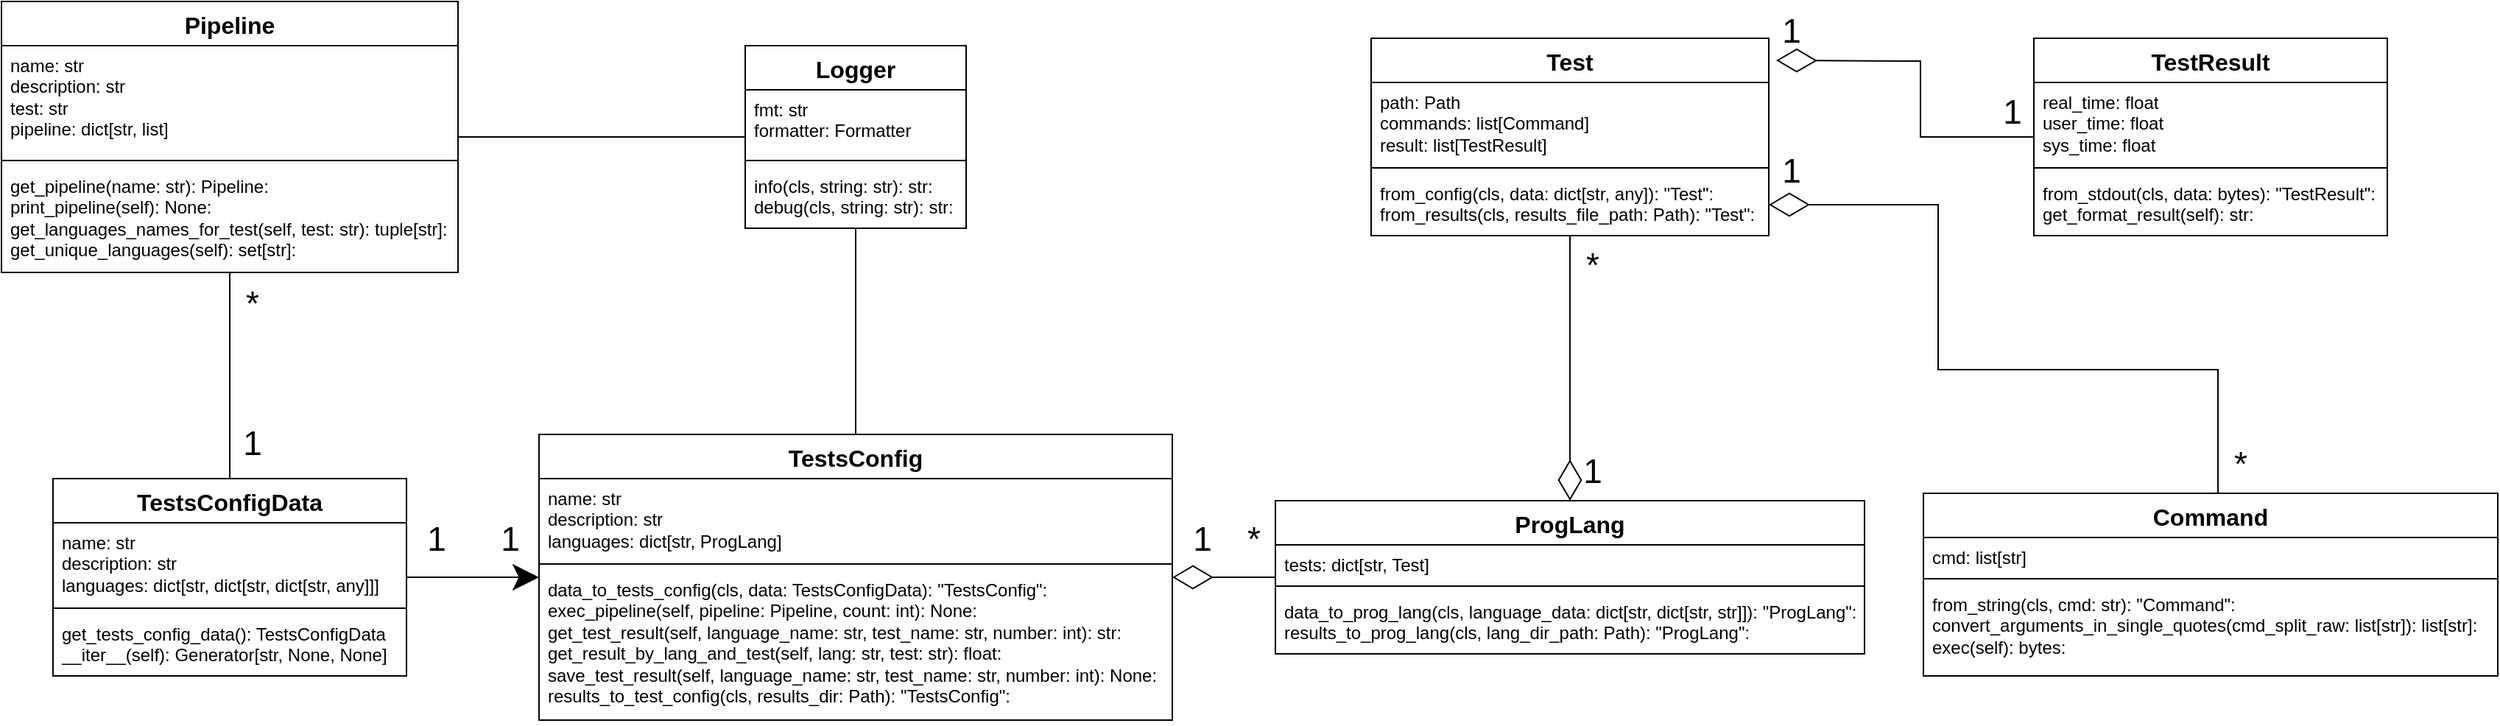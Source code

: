<mxfile version="23.1.5" type="device">
  <diagram name="Page-1" id="I_zeA8WCITlmHrCYIixl">
    <mxGraphModel dx="801" dy="1733" grid="1" gridSize="10" guides="1" tooltips="1" connect="1" arrows="1" fold="1" page="1" pageScale="1" pageWidth="850" pageHeight="1100" math="0" shadow="0">
      <root>
        <mxCell id="0" />
        <mxCell id="1" parent="0" />
        <mxCell id="E22VmSw6i1MOJUFitycW-34" style="edgeStyle=orthogonalEdgeStyle;rounded=0;orthogonalLoop=1;jettySize=auto;html=1;endArrow=none;endFill=0;" edge="1" parent="1" source="7ef3U6_-EXXHt0iTFCgg-10" target="E22VmSw6i1MOJUFitycW-1">
          <mxGeometry relative="1" as="geometry" />
        </mxCell>
        <mxCell id="7ef3U6_-EXXHt0iTFCgg-10" value="&lt;font style=&quot;font-size: 16px;&quot;&gt;TestsConfigData&lt;/font&gt;" style="swimlane;fontStyle=1;align=center;verticalAlign=top;childLayout=stackLayout;horizontal=1;startSize=30;horizontalStack=0;resizeParent=1;resizeParentMax=0;resizeLast=0;collapsible=1;marginBottom=0;whiteSpace=wrap;html=1;" parent="1" vertex="1">
          <mxGeometry x="90" y="84" width="240" height="134" as="geometry" />
        </mxCell>
        <mxCell id="7ef3U6_-EXXHt0iTFCgg-11" value="name: str&lt;div&gt;description: str&lt;br&gt;&lt;/div&gt;&lt;div&gt;languages: dict[str, dict[str, dict[str, any]]]&lt;br&gt;&lt;/div&gt;" style="text;strokeColor=none;fillColor=none;align=left;verticalAlign=top;spacingLeft=4;spacingRight=4;overflow=hidden;rotatable=0;points=[[0,0.5],[1,0.5]];portConstraint=eastwest;whiteSpace=wrap;html=1;" parent="7ef3U6_-EXXHt0iTFCgg-10" vertex="1">
          <mxGeometry y="30" width="240" height="54" as="geometry" />
        </mxCell>
        <mxCell id="7ef3U6_-EXXHt0iTFCgg-12" value="" style="line;strokeWidth=1;fillColor=none;align=left;verticalAlign=middle;spacingTop=-1;spacingLeft=3;spacingRight=3;rotatable=0;labelPosition=right;points=[];portConstraint=eastwest;strokeColor=inherit;" parent="7ef3U6_-EXXHt0iTFCgg-10" vertex="1">
          <mxGeometry y="84" width="240" height="8" as="geometry" />
        </mxCell>
        <mxCell id="7ef3U6_-EXXHt0iTFCgg-13" value="get_tests_config_data(): TestsConfigData&lt;br&gt;__iter__(self): Generator[str, None, None]" style="text;strokeColor=none;fillColor=none;align=left;verticalAlign=top;spacingLeft=4;spacingRight=4;overflow=hidden;rotatable=0;points=[[0,0.5],[1,0.5]];portConstraint=eastwest;whiteSpace=wrap;html=1;" parent="7ef3U6_-EXXHt0iTFCgg-10" vertex="1">
          <mxGeometry y="92" width="240" height="42" as="geometry" />
        </mxCell>
        <mxCell id="E22VmSw6i1MOJUFitycW-1" value="&lt;font style=&quot;font-size: 16px;&quot;&gt;Pipeline&lt;/font&gt;" style="swimlane;fontStyle=1;align=center;verticalAlign=top;childLayout=stackLayout;horizontal=1;startSize=30;horizontalStack=0;resizeParent=1;resizeParentMax=0;resizeLast=0;collapsible=1;marginBottom=0;whiteSpace=wrap;html=1;" vertex="1" parent="1">
          <mxGeometry x="55" y="-240" width="310" height="184" as="geometry" />
        </mxCell>
        <mxCell id="E22VmSw6i1MOJUFitycW-2" value="&lt;div&gt;name: str&lt;/div&gt;&lt;div&gt;description: str&lt;/div&gt;&lt;div&gt;test: str&lt;/div&gt;&lt;div&gt;pipeline: dict[str, list]&lt;/div&gt;" style="text;strokeColor=none;fillColor=none;align=left;verticalAlign=top;spacingLeft=4;spacingRight=4;overflow=hidden;rotatable=0;points=[[0,0.5],[1,0.5]];portConstraint=eastwest;whiteSpace=wrap;html=1;" vertex="1" parent="E22VmSw6i1MOJUFitycW-1">
          <mxGeometry y="30" width="310" height="74" as="geometry" />
        </mxCell>
        <mxCell id="E22VmSw6i1MOJUFitycW-3" value="" style="line;strokeWidth=1;fillColor=none;align=left;verticalAlign=middle;spacingTop=-1;spacingLeft=3;spacingRight=3;rotatable=0;labelPosition=right;points=[];portConstraint=eastwest;strokeColor=inherit;" vertex="1" parent="E22VmSw6i1MOJUFitycW-1">
          <mxGeometry y="104" width="310" height="8" as="geometry" />
        </mxCell>
        <mxCell id="E22VmSw6i1MOJUFitycW-4" value="get_pipeline(name: str): Pipeline:&lt;br&gt;print_pipeline(self): None:&lt;br&gt;get_languages_names_for_test(self, test: str): tuple[str]:&lt;br&gt;get_unique_languages(self): set[str]:&lt;br&gt;&lt;br&gt;&lt;div&gt;&lt;br&gt;&lt;/div&gt;" style="text;strokeColor=none;fillColor=none;align=left;verticalAlign=top;spacingLeft=4;spacingRight=4;overflow=hidden;rotatable=0;points=[[0,0.5],[1,0.5]];portConstraint=eastwest;whiteSpace=wrap;html=1;" vertex="1" parent="E22VmSw6i1MOJUFitycW-1">
          <mxGeometry y="112" width="310" height="72" as="geometry" />
        </mxCell>
        <mxCell id="E22VmSw6i1MOJUFitycW-5" value="&lt;font style=&quot;font-size: 16px;&quot;&gt;TestsConfig&lt;/font&gt;" style="swimlane;fontStyle=1;align=center;verticalAlign=top;childLayout=stackLayout;horizontal=1;startSize=30;horizontalStack=0;resizeParent=1;resizeParentMax=0;resizeLast=0;collapsible=1;marginBottom=0;whiteSpace=wrap;html=1;" vertex="1" parent="1">
          <mxGeometry x="420" y="54" width="430" height="194" as="geometry" />
        </mxCell>
        <mxCell id="E22VmSw6i1MOJUFitycW-6" value="&lt;div&gt;name: str&lt;/div&gt;&lt;div&gt;description: str&lt;/div&gt;&lt;div&gt;languages: dict[str, ProgLang]&lt;/div&gt;" style="text;strokeColor=none;fillColor=none;align=left;verticalAlign=top;spacingLeft=4;spacingRight=4;overflow=hidden;rotatable=0;points=[[0,0.5],[1,0.5]];portConstraint=eastwest;whiteSpace=wrap;html=1;" vertex="1" parent="E22VmSw6i1MOJUFitycW-5">
          <mxGeometry y="30" width="430" height="54" as="geometry" />
        </mxCell>
        <mxCell id="E22VmSw6i1MOJUFitycW-7" value="" style="line;strokeWidth=1;fillColor=none;align=left;verticalAlign=middle;spacingTop=-1;spacingLeft=3;spacingRight=3;rotatable=0;labelPosition=right;points=[];portConstraint=eastwest;strokeColor=inherit;" vertex="1" parent="E22VmSw6i1MOJUFitycW-5">
          <mxGeometry y="84" width="430" height="8" as="geometry" />
        </mxCell>
        <mxCell id="E22VmSw6i1MOJUFitycW-8" value="data_to_tests_config(cls, data: TestsConfigData): &quot;TestsConfig&quot;:&lt;br&gt;exec_pipeline(self, pipeline: Pipeline, count: int): None:&lt;br&gt;get_test_result(self, language_name: str, test_name: str, number: int): str:&lt;br&gt;get_result_by_lang_and_test(self, lang: str, test: str): float:&lt;br&gt;save_test_result(self, language_name: str, test_name: str, number: int): None:&lt;br&gt;results_to_test_config(cls, results_dir: Path): &quot;TestsConfig&quot;:" style="text;strokeColor=none;fillColor=none;align=left;verticalAlign=top;spacingLeft=4;spacingRight=4;overflow=hidden;rotatable=0;points=[[0,0.5],[1,0.5]];portConstraint=eastwest;whiteSpace=wrap;html=1;" vertex="1" parent="E22VmSw6i1MOJUFitycW-5">
          <mxGeometry y="92" width="430" height="102" as="geometry" />
        </mxCell>
        <mxCell id="E22VmSw6i1MOJUFitycW-41" style="edgeStyle=orthogonalEdgeStyle;rounded=0;orthogonalLoop=1;jettySize=auto;html=1;endArrow=diamondThin;endFill=0;endSize=25;" edge="1" parent="1" source="E22VmSw6i1MOJUFitycW-10" target="E22VmSw6i1MOJUFitycW-5">
          <mxGeometry relative="1" as="geometry" />
        </mxCell>
        <mxCell id="E22VmSw6i1MOJUFitycW-10" value="&lt;font style=&quot;font-size: 16px;&quot;&gt;ProgLang&lt;/font&gt;" style="swimlane;fontStyle=1;align=center;verticalAlign=top;childLayout=stackLayout;horizontal=1;startSize=30;horizontalStack=0;resizeParent=1;resizeParentMax=0;resizeLast=0;collapsible=1;marginBottom=0;whiteSpace=wrap;html=1;" vertex="1" parent="1">
          <mxGeometry x="920" y="99" width="400" height="104" as="geometry" />
        </mxCell>
        <mxCell id="E22VmSw6i1MOJUFitycW-11" value="tests: dict[str, Test]" style="text;strokeColor=none;fillColor=none;align=left;verticalAlign=top;spacingLeft=4;spacingRight=4;overflow=hidden;rotatable=0;points=[[0,0.5],[1,0.5]];portConstraint=eastwest;whiteSpace=wrap;html=1;" vertex="1" parent="E22VmSw6i1MOJUFitycW-10">
          <mxGeometry y="30" width="400" height="24" as="geometry" />
        </mxCell>
        <mxCell id="E22VmSw6i1MOJUFitycW-12" value="" style="line;strokeWidth=1;fillColor=none;align=left;verticalAlign=middle;spacingTop=-1;spacingLeft=3;spacingRight=3;rotatable=0;labelPosition=right;points=[];portConstraint=eastwest;strokeColor=inherit;" vertex="1" parent="E22VmSw6i1MOJUFitycW-10">
          <mxGeometry y="54" width="400" height="8" as="geometry" />
        </mxCell>
        <mxCell id="E22VmSw6i1MOJUFitycW-13" value="data_to_prog_lang(cls, language_data: dict[str, dict[str, str]]): &quot;ProgLang&quot;:&lt;br&gt;results_to_prog_lang(cls, lang_dir_path: Path): &quot;ProgLang&quot;:&lt;br&gt;&lt;div&gt;&lt;br&gt;&lt;/div&gt;" style="text;strokeColor=none;fillColor=none;align=left;verticalAlign=top;spacingLeft=4;spacingRight=4;overflow=hidden;rotatable=0;points=[[0,0.5],[1,0.5]];portConstraint=eastwest;whiteSpace=wrap;html=1;" vertex="1" parent="E22VmSw6i1MOJUFitycW-10">
          <mxGeometry y="62" width="400" height="42" as="geometry" />
        </mxCell>
        <mxCell id="E22VmSw6i1MOJUFitycW-47" style="edgeStyle=orthogonalEdgeStyle;rounded=0;orthogonalLoop=1;jettySize=auto;html=1;endArrow=diamondThin;endFill=0;endSize=25;" edge="1" parent="1" source="E22VmSw6i1MOJUFitycW-14" target="E22VmSw6i1MOJUFitycW-10">
          <mxGeometry relative="1" as="geometry" />
        </mxCell>
        <mxCell id="E22VmSw6i1MOJUFitycW-14" value="&lt;font style=&quot;font-size: 16px;&quot;&gt;Test&lt;/font&gt;" style="swimlane;fontStyle=1;align=center;verticalAlign=top;childLayout=stackLayout;horizontal=1;startSize=30;horizontalStack=0;resizeParent=1;resizeParentMax=0;resizeLast=0;collapsible=1;marginBottom=0;whiteSpace=wrap;html=1;" vertex="1" parent="1">
          <mxGeometry x="985" y="-215" width="270" height="134" as="geometry" />
        </mxCell>
        <mxCell id="E22VmSw6i1MOJUFitycW-15" value="&lt;div&gt;path: Path&lt;/div&gt;&lt;div&gt;commands: list[Command]&lt;/div&gt;&lt;div&gt;&lt;span style=&quot;background-color: initial;&quot;&gt;result: list[TestResult]&lt;/span&gt;&lt;/div&gt;" style="text;strokeColor=none;fillColor=none;align=left;verticalAlign=top;spacingLeft=4;spacingRight=4;overflow=hidden;rotatable=0;points=[[0,0.5],[1,0.5]];portConstraint=eastwest;whiteSpace=wrap;html=1;" vertex="1" parent="E22VmSw6i1MOJUFitycW-14">
          <mxGeometry y="30" width="270" height="54" as="geometry" />
        </mxCell>
        <mxCell id="E22VmSw6i1MOJUFitycW-16" value="" style="line;strokeWidth=1;fillColor=none;align=left;verticalAlign=middle;spacingTop=-1;spacingLeft=3;spacingRight=3;rotatable=0;labelPosition=right;points=[];portConstraint=eastwest;strokeColor=inherit;" vertex="1" parent="E22VmSw6i1MOJUFitycW-14">
          <mxGeometry y="84" width="270" height="8" as="geometry" />
        </mxCell>
        <mxCell id="E22VmSw6i1MOJUFitycW-17" value="from_config(cls, data: dict[str, any]): &quot;Test&quot;:&lt;br&gt;from_results(cls, results_file_path: Path): &quot;Test&quot;:" style="text;strokeColor=none;fillColor=none;align=left;verticalAlign=top;spacingLeft=4;spacingRight=4;overflow=hidden;rotatable=0;points=[[0,0.5],[1,0.5]];portConstraint=eastwest;whiteSpace=wrap;html=1;" vertex="1" parent="E22VmSw6i1MOJUFitycW-14">
          <mxGeometry y="92" width="270" height="42" as="geometry" />
        </mxCell>
        <mxCell id="E22VmSw6i1MOJUFitycW-51" style="edgeStyle=orthogonalEdgeStyle;rounded=0;orthogonalLoop=1;jettySize=auto;html=1;entryX=1;entryY=0.5;entryDx=0;entryDy=0;endArrow=diamondThin;endFill=0;endSize=25;strokeWidth=1;" edge="1" parent="1" source="E22VmSw6i1MOJUFitycW-18" target="E22VmSw6i1MOJUFitycW-17">
          <mxGeometry relative="1" as="geometry">
            <Array as="points">
              <mxPoint x="1560" y="10" />
              <mxPoint x="1370" y="10" />
              <mxPoint x="1370" y="-102" />
            </Array>
          </mxGeometry>
        </mxCell>
        <mxCell id="E22VmSw6i1MOJUFitycW-18" value="&lt;font style=&quot;font-size: 16px;&quot;&gt;Command&lt;/font&gt;" style="swimlane;fontStyle=1;align=center;verticalAlign=top;childLayout=stackLayout;horizontal=1;startSize=30;horizontalStack=0;resizeParent=1;resizeParentMax=0;resizeLast=0;collapsible=1;marginBottom=0;whiteSpace=wrap;html=1;" vertex="1" parent="1">
          <mxGeometry x="1360" y="94" width="390" height="124" as="geometry" />
        </mxCell>
        <mxCell id="E22VmSw6i1MOJUFitycW-19" value="cmd: list[str]" style="text;strokeColor=none;fillColor=none;align=left;verticalAlign=top;spacingLeft=4;spacingRight=4;overflow=hidden;rotatable=0;points=[[0,0.5],[1,0.5]];portConstraint=eastwest;whiteSpace=wrap;html=1;" vertex="1" parent="E22VmSw6i1MOJUFitycW-18">
          <mxGeometry y="30" width="390" height="24" as="geometry" />
        </mxCell>
        <mxCell id="E22VmSw6i1MOJUFitycW-20" value="" style="line;strokeWidth=1;fillColor=none;align=left;verticalAlign=middle;spacingTop=-1;spacingLeft=3;spacingRight=3;rotatable=0;labelPosition=right;points=[];portConstraint=eastwest;strokeColor=inherit;" vertex="1" parent="E22VmSw6i1MOJUFitycW-18">
          <mxGeometry y="54" width="390" height="8" as="geometry" />
        </mxCell>
        <mxCell id="E22VmSw6i1MOJUFitycW-21" value="from_string(cls, cmd: str): &quot;Command&quot;:&lt;br&gt;convert_arguments_in_single_quotes(cmd_split_raw: list[str]): list[str]:&lt;br&gt;exec(self): bytes:" style="text;strokeColor=none;fillColor=none;align=left;verticalAlign=top;spacingLeft=4;spacingRight=4;overflow=hidden;rotatable=0;points=[[0,0.5],[1,0.5]];portConstraint=eastwest;whiteSpace=wrap;html=1;" vertex="1" parent="E22VmSw6i1MOJUFitycW-18">
          <mxGeometry y="62" width="390" height="62" as="geometry" />
        </mxCell>
        <mxCell id="E22VmSw6i1MOJUFitycW-50" style="edgeStyle=orthogonalEdgeStyle;rounded=0;orthogonalLoop=1;jettySize=auto;html=1;endArrow=diamondThin;endFill=0;endSize=25;" edge="1" parent="1" source="E22VmSw6i1MOJUFitycW-22">
          <mxGeometry relative="1" as="geometry">
            <mxPoint x="1260" y="-200" as="targetPoint" />
          </mxGeometry>
        </mxCell>
        <mxCell id="E22VmSw6i1MOJUFitycW-22" value="&lt;font style=&quot;font-size: 16px;&quot;&gt;TestResult&lt;/font&gt;" style="swimlane;fontStyle=1;align=center;verticalAlign=top;childLayout=stackLayout;horizontal=1;startSize=30;horizontalStack=0;resizeParent=1;resizeParentMax=0;resizeLast=0;collapsible=1;marginBottom=0;whiteSpace=wrap;html=1;" vertex="1" parent="1">
          <mxGeometry x="1435" y="-215" width="240" height="134" as="geometry" />
        </mxCell>
        <mxCell id="E22VmSw6i1MOJUFitycW-23" value="&lt;div&gt;real_time: float&lt;/div&gt;&lt;div&gt;user_time: float&lt;/div&gt;&lt;div&gt;sys_time: float&lt;/div&gt;" style="text;strokeColor=none;fillColor=none;align=left;verticalAlign=top;spacingLeft=4;spacingRight=4;overflow=hidden;rotatable=0;points=[[0,0.5],[1,0.5]];portConstraint=eastwest;whiteSpace=wrap;html=1;" vertex="1" parent="E22VmSw6i1MOJUFitycW-22">
          <mxGeometry y="30" width="240" height="54" as="geometry" />
        </mxCell>
        <mxCell id="E22VmSw6i1MOJUFitycW-24" value="" style="line;strokeWidth=1;fillColor=none;align=left;verticalAlign=middle;spacingTop=-1;spacingLeft=3;spacingRight=3;rotatable=0;labelPosition=right;points=[];portConstraint=eastwest;strokeColor=inherit;" vertex="1" parent="E22VmSw6i1MOJUFitycW-22">
          <mxGeometry y="84" width="240" height="8" as="geometry" />
        </mxCell>
        <mxCell id="E22VmSw6i1MOJUFitycW-25" value="from_stdout(cls, data: bytes): &quot;TestResult&quot;:&lt;div&gt;get_format_result(self): str:&lt;br&gt;&lt;/div&gt;" style="text;strokeColor=none;fillColor=none;align=left;verticalAlign=top;spacingLeft=4;spacingRight=4;overflow=hidden;rotatable=0;points=[[0,0.5],[1,0.5]];portConstraint=eastwest;whiteSpace=wrap;html=1;" vertex="1" parent="E22VmSw6i1MOJUFitycW-22">
          <mxGeometry y="92" width="240" height="42" as="geometry" />
        </mxCell>
        <mxCell id="E22VmSw6i1MOJUFitycW-43" style="edgeStyle=orthogonalEdgeStyle;rounded=0;orthogonalLoop=1;jettySize=auto;html=1;endArrow=none;endFill=0;" edge="1" parent="1" source="E22VmSw6i1MOJUFitycW-26" target="E22VmSw6i1MOJUFitycW-1">
          <mxGeometry relative="1" as="geometry" />
        </mxCell>
        <mxCell id="E22VmSw6i1MOJUFitycW-44" style="edgeStyle=orthogonalEdgeStyle;rounded=0;orthogonalLoop=1;jettySize=auto;html=1;entryX=0.5;entryY=0;entryDx=0;entryDy=0;endArrow=none;endFill=0;" edge="1" parent="1" source="E22VmSw6i1MOJUFitycW-26" target="E22VmSw6i1MOJUFitycW-5">
          <mxGeometry relative="1" as="geometry" />
        </mxCell>
        <mxCell id="E22VmSw6i1MOJUFitycW-26" value="&lt;font style=&quot;font-size: 16px;&quot;&gt;Logger&lt;/font&gt;" style="swimlane;fontStyle=1;align=center;verticalAlign=top;childLayout=stackLayout;horizontal=1;startSize=30;horizontalStack=0;resizeParent=1;resizeParentMax=0;resizeLast=0;collapsible=1;marginBottom=0;whiteSpace=wrap;html=1;" vertex="1" parent="1">
          <mxGeometry x="560" y="-210" width="150" height="124" as="geometry" />
        </mxCell>
        <mxCell id="E22VmSw6i1MOJUFitycW-27" value="fmt: str&lt;br&gt;formatter:&amp;nbsp;Formatter" style="text;strokeColor=none;fillColor=none;align=left;verticalAlign=top;spacingLeft=4;spacingRight=4;overflow=hidden;rotatable=0;points=[[0,0.5],[1,0.5]];portConstraint=eastwest;whiteSpace=wrap;html=1;" vertex="1" parent="E22VmSw6i1MOJUFitycW-26">
          <mxGeometry y="30" width="150" height="44" as="geometry" />
        </mxCell>
        <mxCell id="E22VmSw6i1MOJUFitycW-28" value="" style="line;strokeWidth=1;fillColor=none;align=left;verticalAlign=middle;spacingTop=-1;spacingLeft=3;spacingRight=3;rotatable=0;labelPosition=right;points=[];portConstraint=eastwest;strokeColor=inherit;" vertex="1" parent="E22VmSw6i1MOJUFitycW-26">
          <mxGeometry y="74" width="150" height="8" as="geometry" />
        </mxCell>
        <mxCell id="E22VmSw6i1MOJUFitycW-29" value="info(cls, string: str): str:&lt;br&gt;debug(cls, string: str): str:" style="text;strokeColor=none;fillColor=none;align=left;verticalAlign=top;spacingLeft=4;spacingRight=4;overflow=hidden;rotatable=0;points=[[0,0.5],[1,0.5]];portConstraint=eastwest;whiteSpace=wrap;html=1;" vertex="1" parent="E22VmSw6i1MOJUFitycW-26">
          <mxGeometry y="82" width="150" height="42" as="geometry" />
        </mxCell>
        <mxCell id="E22VmSw6i1MOJUFitycW-35" value="1" style="text;html=1;align=center;verticalAlign=middle;resizable=0;points=[];autosize=1;strokeColor=none;fillColor=none;fontSize=23;" vertex="1" parent="1">
          <mxGeometry x="205" y="40" width="40" height="40" as="geometry" />
        </mxCell>
        <mxCell id="E22VmSw6i1MOJUFitycW-36" value="*" style="text;html=1;align=center;verticalAlign=middle;resizable=0;points=[];autosize=1;strokeColor=none;fillColor=none;fontSize=23;" vertex="1" parent="1">
          <mxGeometry x="210" y="-55" width="30" height="40" as="geometry" />
        </mxCell>
        <mxCell id="E22VmSw6i1MOJUFitycW-37" style="edgeStyle=orthogonalEdgeStyle;rounded=0;orthogonalLoop=1;jettySize=auto;html=1;endSize=15;" edge="1" parent="1" source="7ef3U6_-EXXHt0iTFCgg-10" target="E22VmSw6i1MOJUFitycW-5">
          <mxGeometry relative="1" as="geometry" />
        </mxCell>
        <mxCell id="E22VmSw6i1MOJUFitycW-45" value="1" style="text;html=1;align=center;verticalAlign=middle;resizable=0;points=[];autosize=1;strokeColor=none;fillColor=none;fontSize=23;" vertex="1" parent="1">
          <mxGeometry x="850" y="105" width="40" height="40" as="geometry" />
        </mxCell>
        <mxCell id="E22VmSw6i1MOJUFitycW-46" value="*" style="text;html=1;align=center;verticalAlign=middle;resizable=0;points=[];autosize=1;strokeColor=none;fillColor=none;fontSize=23;" vertex="1" parent="1">
          <mxGeometry x="890" y="105" width="30" height="40" as="geometry" />
        </mxCell>
        <mxCell id="E22VmSw6i1MOJUFitycW-48" value="1" style="text;html=1;align=center;verticalAlign=middle;resizable=0;points=[];autosize=1;strokeColor=none;fillColor=none;fontSize=23;" vertex="1" parent="1">
          <mxGeometry x="1115" y="59" width="40" height="40" as="geometry" />
        </mxCell>
        <mxCell id="E22VmSw6i1MOJUFitycW-49" value="*" style="text;html=1;align=center;verticalAlign=middle;resizable=0;points=[];autosize=1;strokeColor=none;fillColor=none;fontSize=23;" vertex="1" parent="1">
          <mxGeometry x="1120" y="-81" width="30" height="40" as="geometry" />
        </mxCell>
        <mxCell id="E22VmSw6i1MOJUFitycW-52" value="1" style="text;html=1;align=center;verticalAlign=middle;resizable=0;points=[];autosize=1;strokeColor=none;fillColor=none;fontSize=23;" vertex="1" parent="1">
          <mxGeometry x="1250" y="-240" width="40" height="40" as="geometry" />
        </mxCell>
        <mxCell id="E22VmSw6i1MOJUFitycW-53" value="1" style="text;html=1;align=center;verticalAlign=middle;resizable=0;points=[];autosize=1;strokeColor=none;fillColor=none;fontSize=23;" vertex="1" parent="1">
          <mxGeometry x="1400" y="-185" width="40" height="40" as="geometry" />
        </mxCell>
        <mxCell id="E22VmSw6i1MOJUFitycW-54" value="1" style="text;html=1;align=center;verticalAlign=middle;resizable=0;points=[];autosize=1;strokeColor=none;fillColor=none;fontSize=23;" vertex="1" parent="1">
          <mxGeometry x="1250" y="-145" width="40" height="40" as="geometry" />
        </mxCell>
        <mxCell id="E22VmSw6i1MOJUFitycW-55" value="*" style="text;html=1;align=center;verticalAlign=middle;resizable=0;points=[];autosize=1;strokeColor=none;fillColor=none;fontSize=23;" vertex="1" parent="1">
          <mxGeometry x="1560" y="54" width="30" height="40" as="geometry" />
        </mxCell>
        <mxCell id="E22VmSw6i1MOJUFitycW-57" value="1" style="text;html=1;align=center;verticalAlign=middle;resizable=0;points=[];autosize=1;strokeColor=none;fillColor=none;fontSize=23;" vertex="1" parent="1">
          <mxGeometry x="330" y="105" width="40" height="40" as="geometry" />
        </mxCell>
        <mxCell id="E22VmSw6i1MOJUFitycW-58" value="1" style="text;html=1;align=center;verticalAlign=middle;resizable=0;points=[];autosize=1;strokeColor=none;fillColor=none;fontSize=23;" vertex="1" parent="1">
          <mxGeometry x="380" y="105" width="40" height="40" as="geometry" />
        </mxCell>
      </root>
    </mxGraphModel>
  </diagram>
</mxfile>
